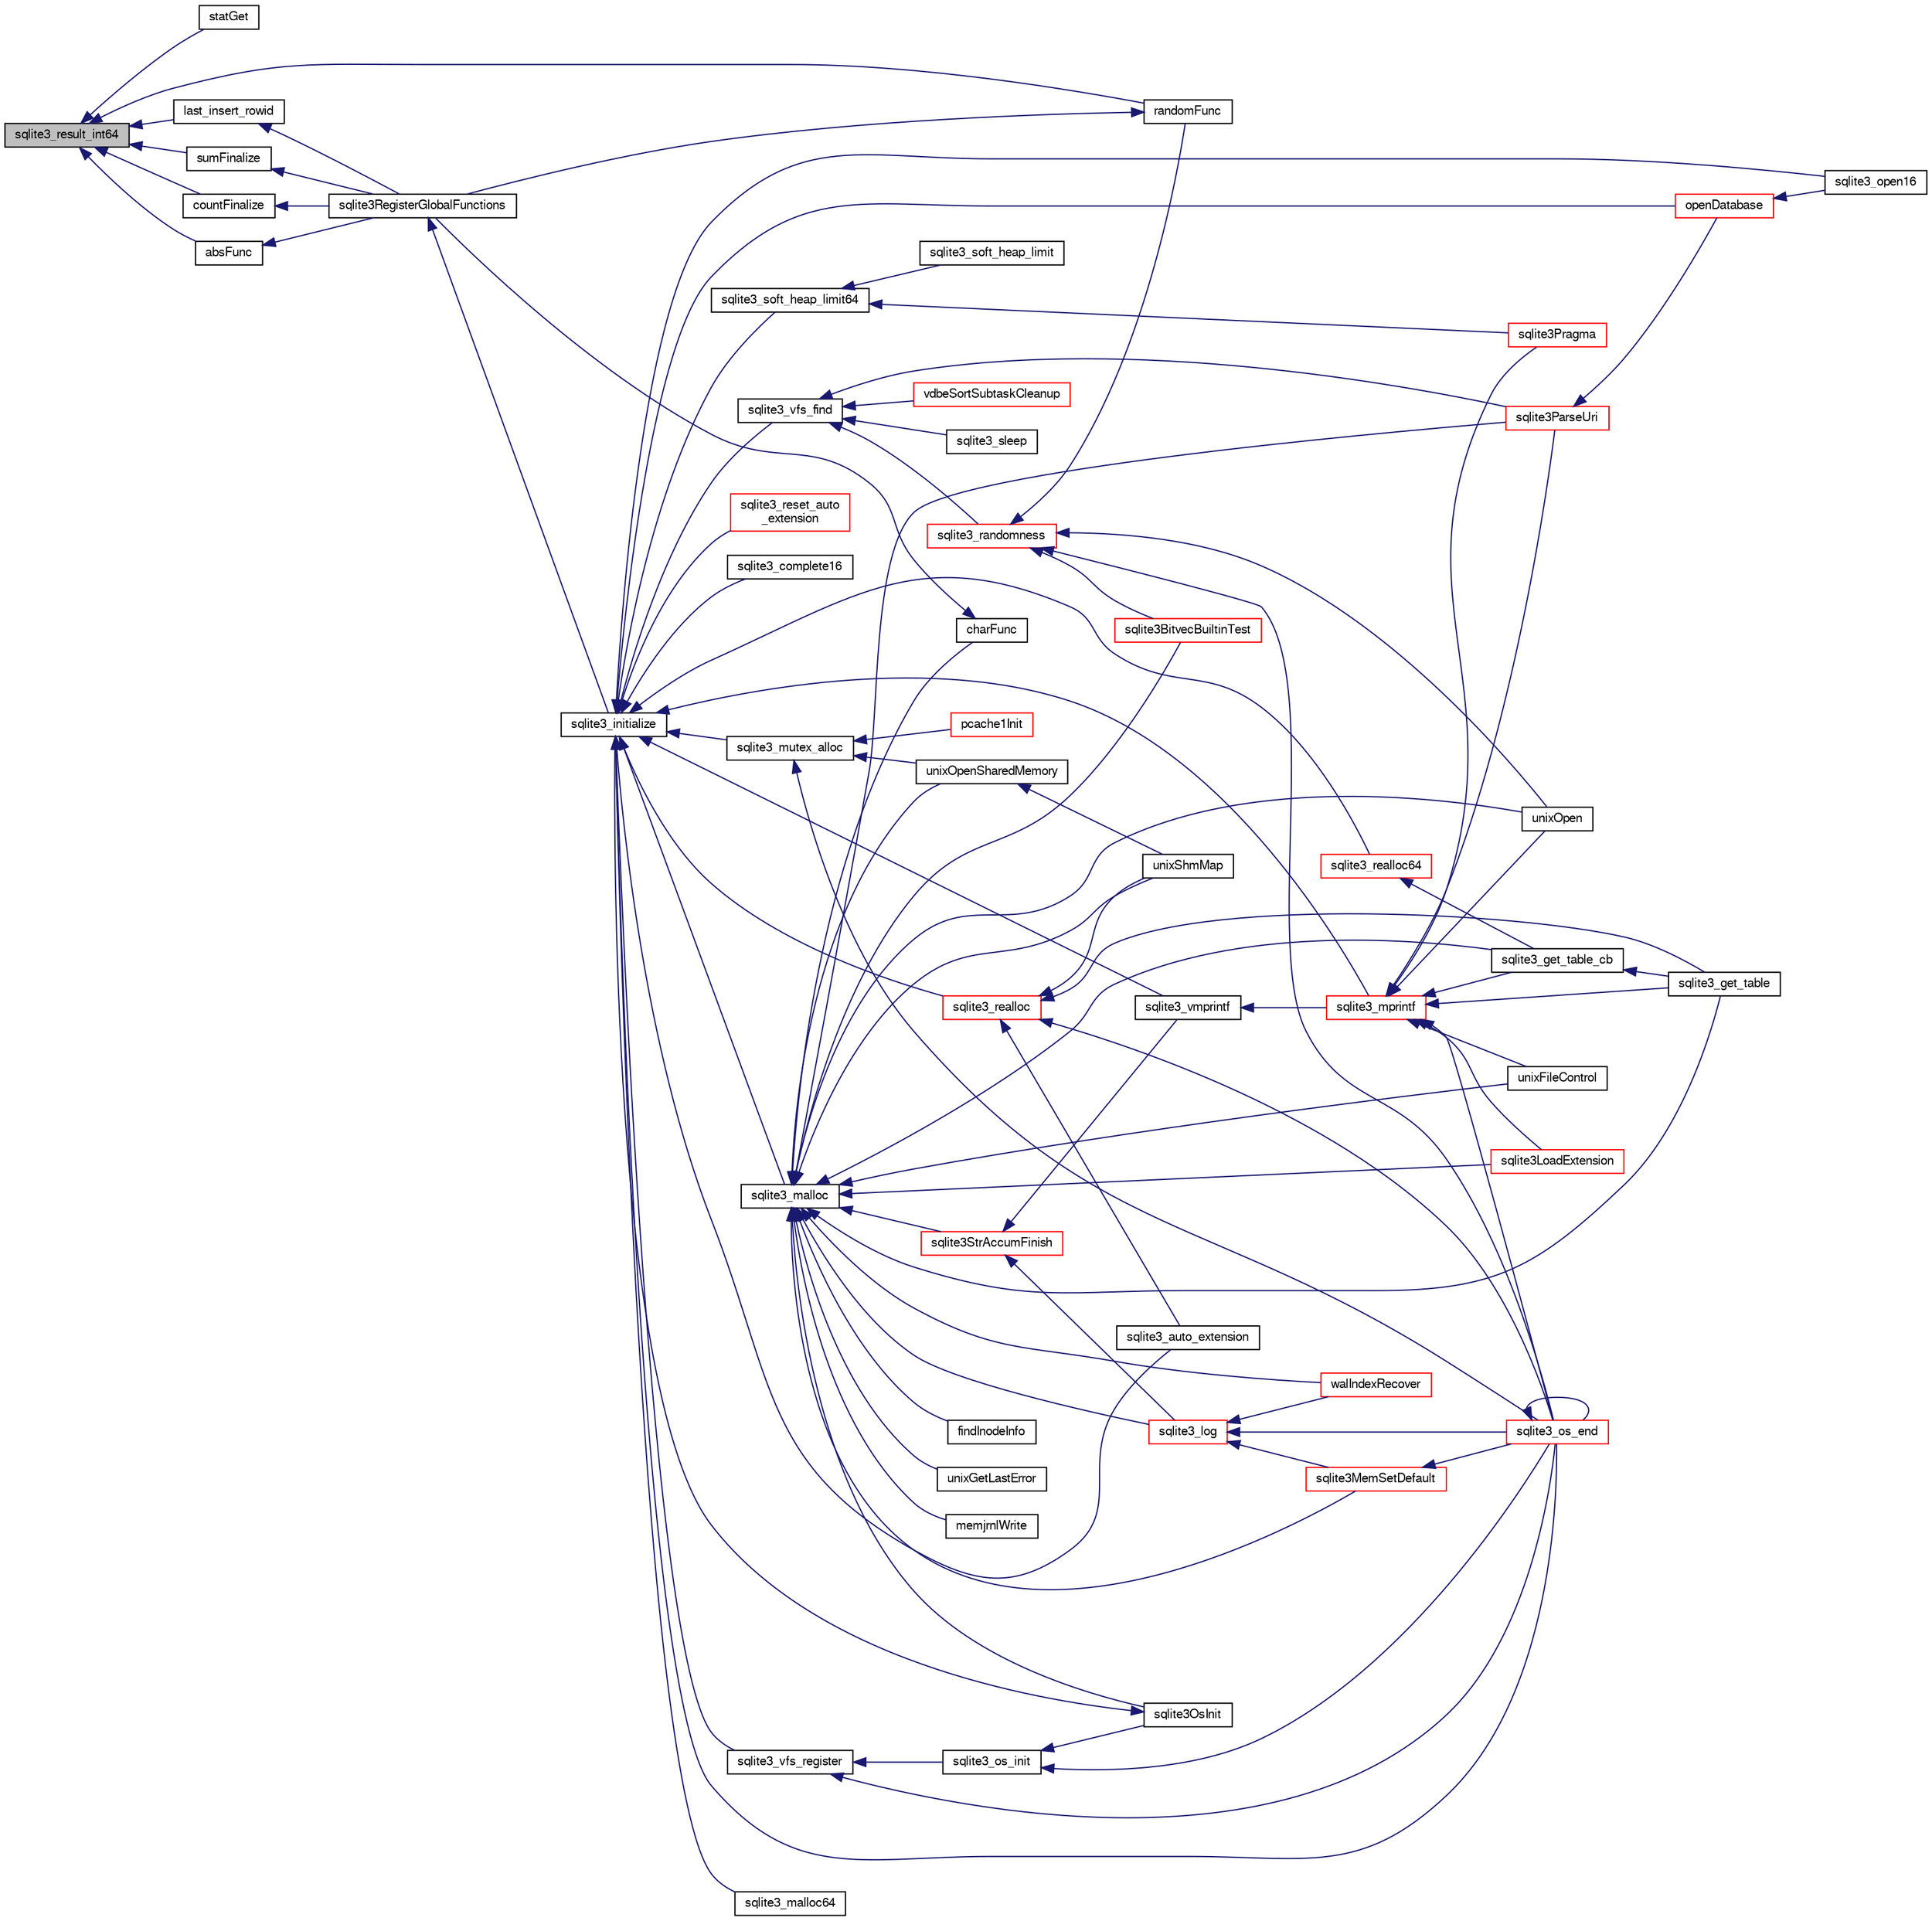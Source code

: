 digraph "sqlite3_result_int64"
{
  edge [fontname="FreeSans",fontsize="10",labelfontname="FreeSans",labelfontsize="10"];
  node [fontname="FreeSans",fontsize="10",shape=record];
  rankdir="LR";
  Node72357 [label="sqlite3_result_int64",height=0.2,width=0.4,color="black", fillcolor="grey75", style="filled", fontcolor="black"];
  Node72357 -> Node72358 [dir="back",color="midnightblue",fontsize="10",style="solid",fontname="FreeSans"];
  Node72358 [label="statGet",height=0.2,width=0.4,color="black", fillcolor="white", style="filled",URL="$sqlite3_8c.html#a6357fb6fa381df401d3be4ef3a93ec6e"];
  Node72357 -> Node72359 [dir="back",color="midnightblue",fontsize="10",style="solid",fontname="FreeSans"];
  Node72359 [label="absFunc",height=0.2,width=0.4,color="black", fillcolor="white", style="filled",URL="$sqlite3_8c.html#af271994a34f441432d50d7095e0ed23d"];
  Node72359 -> Node72360 [dir="back",color="midnightblue",fontsize="10",style="solid",fontname="FreeSans"];
  Node72360 [label="sqlite3RegisterGlobalFunctions",height=0.2,width=0.4,color="black", fillcolor="white", style="filled",URL="$sqlite3_8c.html#a9f75bd111010f29e1b8d74344473c4ec"];
  Node72360 -> Node72361 [dir="back",color="midnightblue",fontsize="10",style="solid",fontname="FreeSans"];
  Node72361 [label="sqlite3_initialize",height=0.2,width=0.4,color="black", fillcolor="white", style="filled",URL="$sqlite3_8h.html#ab0c0ee2d5d4cf8b28e9572296a8861df"];
  Node72361 -> Node72362 [dir="back",color="midnightblue",fontsize="10",style="solid",fontname="FreeSans"];
  Node72362 [label="sqlite3_vfs_find",height=0.2,width=0.4,color="black", fillcolor="white", style="filled",URL="$sqlite3_8h.html#ac201a26de3dfa1d6deb8069eb8d95627"];
  Node72362 -> Node72363 [dir="back",color="midnightblue",fontsize="10",style="solid",fontname="FreeSans"];
  Node72363 [label="sqlite3_randomness",height=0.2,width=0.4,color="red", fillcolor="white", style="filled",URL="$sqlite3_8h.html#aa452ad88657d4606e137b09c4e9315c7"];
  Node72363 -> Node72367 [dir="back",color="midnightblue",fontsize="10",style="solid",fontname="FreeSans"];
  Node72367 [label="unixOpen",height=0.2,width=0.4,color="black", fillcolor="white", style="filled",URL="$sqlite3_8c.html#a8ed5efc47b6e14f7805cd1bb9b215775"];
  Node72363 -> Node72368 [dir="back",color="midnightblue",fontsize="10",style="solid",fontname="FreeSans"];
  Node72368 [label="sqlite3_os_end",height=0.2,width=0.4,color="red", fillcolor="white", style="filled",URL="$sqlite3_8h.html#a2288c95881ecca13d994e42b6a958906"];
  Node72368 -> Node72368 [dir="back",color="midnightblue",fontsize="10",style="solid",fontname="FreeSans"];
  Node72363 -> Node72370 [dir="back",color="midnightblue",fontsize="10",style="solid",fontname="FreeSans"];
  Node72370 [label="sqlite3BitvecBuiltinTest",height=0.2,width=0.4,color="red", fillcolor="white", style="filled",URL="$sqlite3_8c.html#a9b4e3e921ce1ede6f10a9106c034ff9b"];
  Node72363 -> Node72764 [dir="back",color="midnightblue",fontsize="10",style="solid",fontname="FreeSans"];
  Node72764 [label="randomFunc",height=0.2,width=0.4,color="black", fillcolor="white", style="filled",URL="$sqlite3_8c.html#a77905d2b2e1b154cf082f061cfa057dd"];
  Node72764 -> Node72360 [dir="back",color="midnightblue",fontsize="10",style="solid",fontname="FreeSans"];
  Node72362 -> Node72766 [dir="back",color="midnightblue",fontsize="10",style="solid",fontname="FreeSans"];
  Node72766 [label="vdbeSortSubtaskCleanup",height=0.2,width=0.4,color="red", fillcolor="white", style="filled",URL="$sqlite3_8c.html#abc8ce4c3ef58cc10f5b27642aab32b30"];
  Node72362 -> Node72769 [dir="back",color="midnightblue",fontsize="10",style="solid",fontname="FreeSans"];
  Node72769 [label="sqlite3ParseUri",height=0.2,width=0.4,color="red", fillcolor="white", style="filled",URL="$sqlite3_8c.html#aaa912f29a67460d8b2186c97056e8767"];
  Node72769 -> Node72612 [dir="back",color="midnightblue",fontsize="10",style="solid",fontname="FreeSans"];
  Node72612 [label="openDatabase",height=0.2,width=0.4,color="red", fillcolor="white", style="filled",URL="$sqlite3_8c.html#a6a9c3bc3a64234e863413f41db473758"];
  Node72612 -> Node72615 [dir="back",color="midnightblue",fontsize="10",style="solid",fontname="FreeSans"];
  Node72615 [label="sqlite3_open16",height=0.2,width=0.4,color="black", fillcolor="white", style="filled",URL="$sqlite3_8h.html#adbc401bb96713f32e553db32f6f3ca33"];
  Node72362 -> Node72770 [dir="back",color="midnightblue",fontsize="10",style="solid",fontname="FreeSans"];
  Node72770 [label="sqlite3_sleep",height=0.2,width=0.4,color="black", fillcolor="white", style="filled",URL="$sqlite3_8h.html#ad0c133ddbbecb6433f3c6ebef8966efa"];
  Node72361 -> Node72771 [dir="back",color="midnightblue",fontsize="10",style="solid",fontname="FreeSans"];
  Node72771 [label="sqlite3_vfs_register",height=0.2,width=0.4,color="black", fillcolor="white", style="filled",URL="$sqlite3_8h.html#a7184b289ccd4c4c7200589137d88c4ae"];
  Node72771 -> Node72772 [dir="back",color="midnightblue",fontsize="10",style="solid",fontname="FreeSans"];
  Node72772 [label="sqlite3_os_init",height=0.2,width=0.4,color="black", fillcolor="white", style="filled",URL="$sqlite3_8h.html#acebc2290d00a32d3afe2361f2979038b"];
  Node72772 -> Node72773 [dir="back",color="midnightblue",fontsize="10",style="solid",fontname="FreeSans"];
  Node72773 [label="sqlite3OsInit",height=0.2,width=0.4,color="black", fillcolor="white", style="filled",URL="$sqlite3_8c.html#afeaa886fe1ca086a30fd278b1d069762"];
  Node72773 -> Node72361 [dir="back",color="midnightblue",fontsize="10",style="solid",fontname="FreeSans"];
  Node72772 -> Node72368 [dir="back",color="midnightblue",fontsize="10",style="solid",fontname="FreeSans"];
  Node72771 -> Node72368 [dir="back",color="midnightblue",fontsize="10",style="solid",fontname="FreeSans"];
  Node72361 -> Node72774 [dir="back",color="midnightblue",fontsize="10",style="solid",fontname="FreeSans"];
  Node72774 [label="sqlite3_mutex_alloc",height=0.2,width=0.4,color="black", fillcolor="white", style="filled",URL="$sqlite3_8h.html#aa3f89418cd18e99596435c958b29b650"];
  Node72774 -> Node72775 [dir="back",color="midnightblue",fontsize="10",style="solid",fontname="FreeSans"];
  Node72775 [label="unixOpenSharedMemory",height=0.2,width=0.4,color="black", fillcolor="white", style="filled",URL="$sqlite3_8c.html#a30775afa2e08ca6ddc7853326afed7c7"];
  Node72775 -> Node72776 [dir="back",color="midnightblue",fontsize="10",style="solid",fontname="FreeSans"];
  Node72776 [label="unixShmMap",height=0.2,width=0.4,color="black", fillcolor="white", style="filled",URL="$sqlite3_8c.html#aeaa77f0ab08a4f4ee5f86e8c9727e974"];
  Node72774 -> Node72368 [dir="back",color="midnightblue",fontsize="10",style="solid",fontname="FreeSans"];
  Node72774 -> Node72777 [dir="back",color="midnightblue",fontsize="10",style="solid",fontname="FreeSans"];
  Node72777 [label="pcache1Init",height=0.2,width=0.4,color="red", fillcolor="white", style="filled",URL="$sqlite3_8c.html#a05e9c1daf3dd812db1d769b69b20e069"];
  Node72361 -> Node72847 [dir="back",color="midnightblue",fontsize="10",style="solid",fontname="FreeSans"];
  Node72847 [label="sqlite3_soft_heap_limit64",height=0.2,width=0.4,color="black", fillcolor="white", style="filled",URL="$sqlite3_8h.html#ab37b3a4d1652e3acb2c43d1252e6b852"];
  Node72847 -> Node72848 [dir="back",color="midnightblue",fontsize="10",style="solid",fontname="FreeSans"];
  Node72848 [label="sqlite3_soft_heap_limit",height=0.2,width=0.4,color="black", fillcolor="white", style="filled",URL="$sqlite3_8h.html#a18c3472581de3072201723e798524fdc"];
  Node72847 -> Node72455 [dir="back",color="midnightblue",fontsize="10",style="solid",fontname="FreeSans"];
  Node72455 [label="sqlite3Pragma",height=0.2,width=0.4,color="red", fillcolor="white", style="filled",URL="$sqlite3_8c.html#a111391370f58f8e6a6eca51fd34d62ed"];
  Node72361 -> Node72849 [dir="back",color="midnightblue",fontsize="10",style="solid",fontname="FreeSans"];
  Node72849 [label="sqlite3_malloc",height=0.2,width=0.4,color="black", fillcolor="white", style="filled",URL="$sqlite3_8h.html#a510e31845345737f17d86ce0b2328356"];
  Node72849 -> Node72773 [dir="back",color="midnightblue",fontsize="10",style="solid",fontname="FreeSans"];
  Node72849 -> Node72845 [dir="back",color="midnightblue",fontsize="10",style="solid",fontname="FreeSans"];
  Node72845 [label="sqlite3MemSetDefault",height=0.2,width=0.4,color="red", fillcolor="white", style="filled",URL="$sqlite3_8c.html#a162fbfd727e92c5f8f72625b5ff62549"];
  Node72845 -> Node72368 [dir="back",color="midnightblue",fontsize="10",style="solid",fontname="FreeSans"];
  Node72849 -> Node72850 [dir="back",color="midnightblue",fontsize="10",style="solid",fontname="FreeSans"];
  Node72850 [label="sqlite3StrAccumFinish",height=0.2,width=0.4,color="red", fillcolor="white", style="filled",URL="$sqlite3_8c.html#adb7f26b10ac1b847db6f000ef4c2e2ba"];
  Node72850 -> Node72924 [dir="back",color="midnightblue",fontsize="10",style="solid",fontname="FreeSans"];
  Node72924 [label="sqlite3_vmprintf",height=0.2,width=0.4,color="black", fillcolor="white", style="filled",URL="$sqlite3_8h.html#ac240de67ddf003828f16a6d9dd3fa3ca"];
  Node72924 -> Node72925 [dir="back",color="midnightblue",fontsize="10",style="solid",fontname="FreeSans"];
  Node72925 [label="sqlite3_mprintf",height=0.2,width=0.4,color="red", fillcolor="white", style="filled",URL="$sqlite3_8h.html#a9533933e57f7ccbb48c32041ce3a8862"];
  Node72925 -> Node72366 [dir="back",color="midnightblue",fontsize="10",style="solid",fontname="FreeSans"];
  Node72366 [label="unixFileControl",height=0.2,width=0.4,color="black", fillcolor="white", style="filled",URL="$sqlite3_8c.html#ad71f213fa385cc58f307cefd953c03ae"];
  Node72925 -> Node72367 [dir="back",color="midnightblue",fontsize="10",style="solid",fontname="FreeSans"];
  Node72925 -> Node72368 [dir="back",color="midnightblue",fontsize="10",style="solid",fontname="FreeSans"];
  Node72925 -> Node72928 [dir="back",color="midnightblue",fontsize="10",style="solid",fontname="FreeSans"];
  Node72928 [label="sqlite3LoadExtension",height=0.2,width=0.4,color="red", fillcolor="white", style="filled",URL="$sqlite3_8c.html#a3b46232455de4779a67c63b2c9004245"];
  Node72925 -> Node72455 [dir="back",color="midnightblue",fontsize="10",style="solid",fontname="FreeSans"];
  Node72925 -> Node72931 [dir="back",color="midnightblue",fontsize="10",style="solid",fontname="FreeSans"];
  Node72931 [label="sqlite3_get_table_cb",height=0.2,width=0.4,color="black", fillcolor="white", style="filled",URL="$sqlite3_8c.html#a1dbaba1b543953c0dade97357c5866b1"];
  Node72931 -> Node72571 [dir="back",color="midnightblue",fontsize="10",style="solid",fontname="FreeSans"];
  Node72571 [label="sqlite3_get_table",height=0.2,width=0.4,color="black", fillcolor="white", style="filled",URL="$sqlite3_8h.html#a5effeac4e12df57beaa35c5be1f61579"];
  Node72925 -> Node72571 [dir="back",color="midnightblue",fontsize="10",style="solid",fontname="FreeSans"];
  Node72925 -> Node72769 [dir="back",color="midnightblue",fontsize="10",style="solid",fontname="FreeSans"];
  Node72850 -> Node73035 [dir="back",color="midnightblue",fontsize="10",style="solid",fontname="FreeSans"];
  Node73035 [label="sqlite3_log",height=0.2,width=0.4,color="red", fillcolor="white", style="filled",URL="$sqlite3_8h.html#a298c9699bf9c143662c6b1fec4b2dc3b"];
  Node73035 -> Node72845 [dir="back",color="midnightblue",fontsize="10",style="solid",fontname="FreeSans"];
  Node73035 -> Node72368 [dir="back",color="midnightblue",fontsize="10",style="solid",fontname="FreeSans"];
  Node73035 -> Node72963 [dir="back",color="midnightblue",fontsize="10",style="solid",fontname="FreeSans"];
  Node72963 [label="walIndexRecover",height=0.2,width=0.4,color="red", fillcolor="white", style="filled",URL="$sqlite3_8c.html#ab4ee99f3710323acbeb6c495dd18d205"];
  Node72849 -> Node73035 [dir="back",color="midnightblue",fontsize="10",style="solid",fontname="FreeSans"];
  Node72849 -> Node73113 [dir="back",color="midnightblue",fontsize="10",style="solid",fontname="FreeSans"];
  Node73113 [label="findInodeInfo",height=0.2,width=0.4,color="black", fillcolor="white", style="filled",URL="$sqlite3_8c.html#ac92c39062e69a79c4a62dfd55242c782"];
  Node72849 -> Node72366 [dir="back",color="midnightblue",fontsize="10",style="solid",fontname="FreeSans"];
  Node72849 -> Node72775 [dir="back",color="midnightblue",fontsize="10",style="solid",fontname="FreeSans"];
  Node72849 -> Node72776 [dir="back",color="midnightblue",fontsize="10",style="solid",fontname="FreeSans"];
  Node72849 -> Node72367 [dir="back",color="midnightblue",fontsize="10",style="solid",fontname="FreeSans"];
  Node72849 -> Node72946 [dir="back",color="midnightblue",fontsize="10",style="solid",fontname="FreeSans"];
  Node72946 [label="unixGetLastError",height=0.2,width=0.4,color="black", fillcolor="white", style="filled",URL="$sqlite3_8c.html#aed1e42f49d74b419c3c85b559dd61240"];
  Node72849 -> Node72370 [dir="back",color="midnightblue",fontsize="10",style="solid",fontname="FreeSans"];
  Node72849 -> Node72963 [dir="back",color="midnightblue",fontsize="10",style="solid",fontname="FreeSans"];
  Node72849 -> Node73114 [dir="back",color="midnightblue",fontsize="10",style="solid",fontname="FreeSans"];
  Node73114 [label="memjrnlWrite",height=0.2,width=0.4,color="black", fillcolor="white", style="filled",URL="$sqlite3_8c.html#af8bd7d5d7eafce5542f8de300a120c47"];
  Node72849 -> Node73115 [dir="back",color="midnightblue",fontsize="10",style="solid",fontname="FreeSans"];
  Node73115 [label="charFunc",height=0.2,width=0.4,color="black", fillcolor="white", style="filled",URL="$sqlite3_8c.html#ab9b72ce47fcea3c3b92e816435a0fd91"];
  Node73115 -> Node72360 [dir="back",color="midnightblue",fontsize="10",style="solid",fontname="FreeSans"];
  Node72849 -> Node72928 [dir="back",color="midnightblue",fontsize="10",style="solid",fontname="FreeSans"];
  Node72849 -> Node72931 [dir="back",color="midnightblue",fontsize="10",style="solid",fontname="FreeSans"];
  Node72849 -> Node72571 [dir="back",color="midnightblue",fontsize="10",style="solid",fontname="FreeSans"];
  Node72849 -> Node72769 [dir="back",color="midnightblue",fontsize="10",style="solid",fontname="FreeSans"];
  Node72361 -> Node73116 [dir="back",color="midnightblue",fontsize="10",style="solid",fontname="FreeSans"];
  Node73116 [label="sqlite3_malloc64",height=0.2,width=0.4,color="black", fillcolor="white", style="filled",URL="$sqlite3_8h.html#a12b7ee85e539ea28c130c5c75b96a82a"];
  Node72361 -> Node73117 [dir="back",color="midnightblue",fontsize="10",style="solid",fontname="FreeSans"];
  Node73117 [label="sqlite3_realloc",height=0.2,width=0.4,color="red", fillcolor="white", style="filled",URL="$sqlite3_8h.html#a627f0eeface58024ef47403d8cc76b35"];
  Node73117 -> Node72776 [dir="back",color="midnightblue",fontsize="10",style="solid",fontname="FreeSans"];
  Node73117 -> Node72368 [dir="back",color="midnightblue",fontsize="10",style="solid",fontname="FreeSans"];
  Node73117 -> Node73133 [dir="back",color="midnightblue",fontsize="10",style="solid",fontname="FreeSans"];
  Node73133 [label="sqlite3_auto_extension",height=0.2,width=0.4,color="black", fillcolor="white", style="filled",URL="$sqlite3_8h.html#a85a95b45e94f6bcd52aa39b6acdb36d7"];
  Node73117 -> Node72571 [dir="back",color="midnightblue",fontsize="10",style="solid",fontname="FreeSans"];
  Node72361 -> Node73135 [dir="back",color="midnightblue",fontsize="10",style="solid",fontname="FreeSans"];
  Node73135 [label="sqlite3_realloc64",height=0.2,width=0.4,color="red", fillcolor="white", style="filled",URL="$sqlite3_8h.html#afe88c85e9f864a3fd92941cad197245d"];
  Node73135 -> Node72931 [dir="back",color="midnightblue",fontsize="10",style="solid",fontname="FreeSans"];
  Node72361 -> Node72924 [dir="back",color="midnightblue",fontsize="10",style="solid",fontname="FreeSans"];
  Node72361 -> Node72925 [dir="back",color="midnightblue",fontsize="10",style="solid",fontname="FreeSans"];
  Node72361 -> Node72368 [dir="back",color="midnightblue",fontsize="10",style="solid",fontname="FreeSans"];
  Node72361 -> Node73133 [dir="back",color="midnightblue",fontsize="10",style="solid",fontname="FreeSans"];
  Node72361 -> Node73234 [dir="back",color="midnightblue",fontsize="10",style="solid",fontname="FreeSans"];
  Node73234 [label="sqlite3_reset_auto\l_extension",height=0.2,width=0.4,color="red", fillcolor="white", style="filled",URL="$sqlite3_8h.html#ac33f4064ae6690cada7bdc89e8153ffc"];
  Node72361 -> Node73100 [dir="back",color="midnightblue",fontsize="10",style="solid",fontname="FreeSans"];
  Node73100 [label="sqlite3_complete16",height=0.2,width=0.4,color="black", fillcolor="white", style="filled",URL="$sqlite3_8h.html#a3260341c2ef82787acca48414a1d03a1"];
  Node72361 -> Node72612 [dir="back",color="midnightblue",fontsize="10",style="solid",fontname="FreeSans"];
  Node72361 -> Node72615 [dir="back",color="midnightblue",fontsize="10",style="solid",fontname="FreeSans"];
  Node72357 -> Node72764 [dir="back",color="midnightblue",fontsize="10",style="solid",fontname="FreeSans"];
  Node72357 -> Node73235 [dir="back",color="midnightblue",fontsize="10",style="solid",fontname="FreeSans"];
  Node73235 [label="last_insert_rowid",height=0.2,width=0.4,color="black", fillcolor="white", style="filled",URL="$sqlite3_8c.html#a58bdb5411ca39965cee456c209725009"];
  Node73235 -> Node72360 [dir="back",color="midnightblue",fontsize="10",style="solid",fontname="FreeSans"];
  Node72357 -> Node73162 [dir="back",color="midnightblue",fontsize="10",style="solid",fontname="FreeSans"];
  Node73162 [label="sumFinalize",height=0.2,width=0.4,color="black", fillcolor="white", style="filled",URL="$sqlite3_8c.html#a09f66b45d4b3b0e332744766a4f944fb"];
  Node73162 -> Node72360 [dir="back",color="midnightblue",fontsize="10",style="solid",fontname="FreeSans"];
  Node72357 -> Node73175 [dir="back",color="midnightblue",fontsize="10",style="solid",fontname="FreeSans"];
  Node73175 [label="countFinalize",height=0.2,width=0.4,color="black", fillcolor="white", style="filled",URL="$sqlite3_8c.html#a53dd71b6f9f839773f941d229f2bf0c0"];
  Node73175 -> Node72360 [dir="back",color="midnightblue",fontsize="10",style="solid",fontname="FreeSans"];
}
